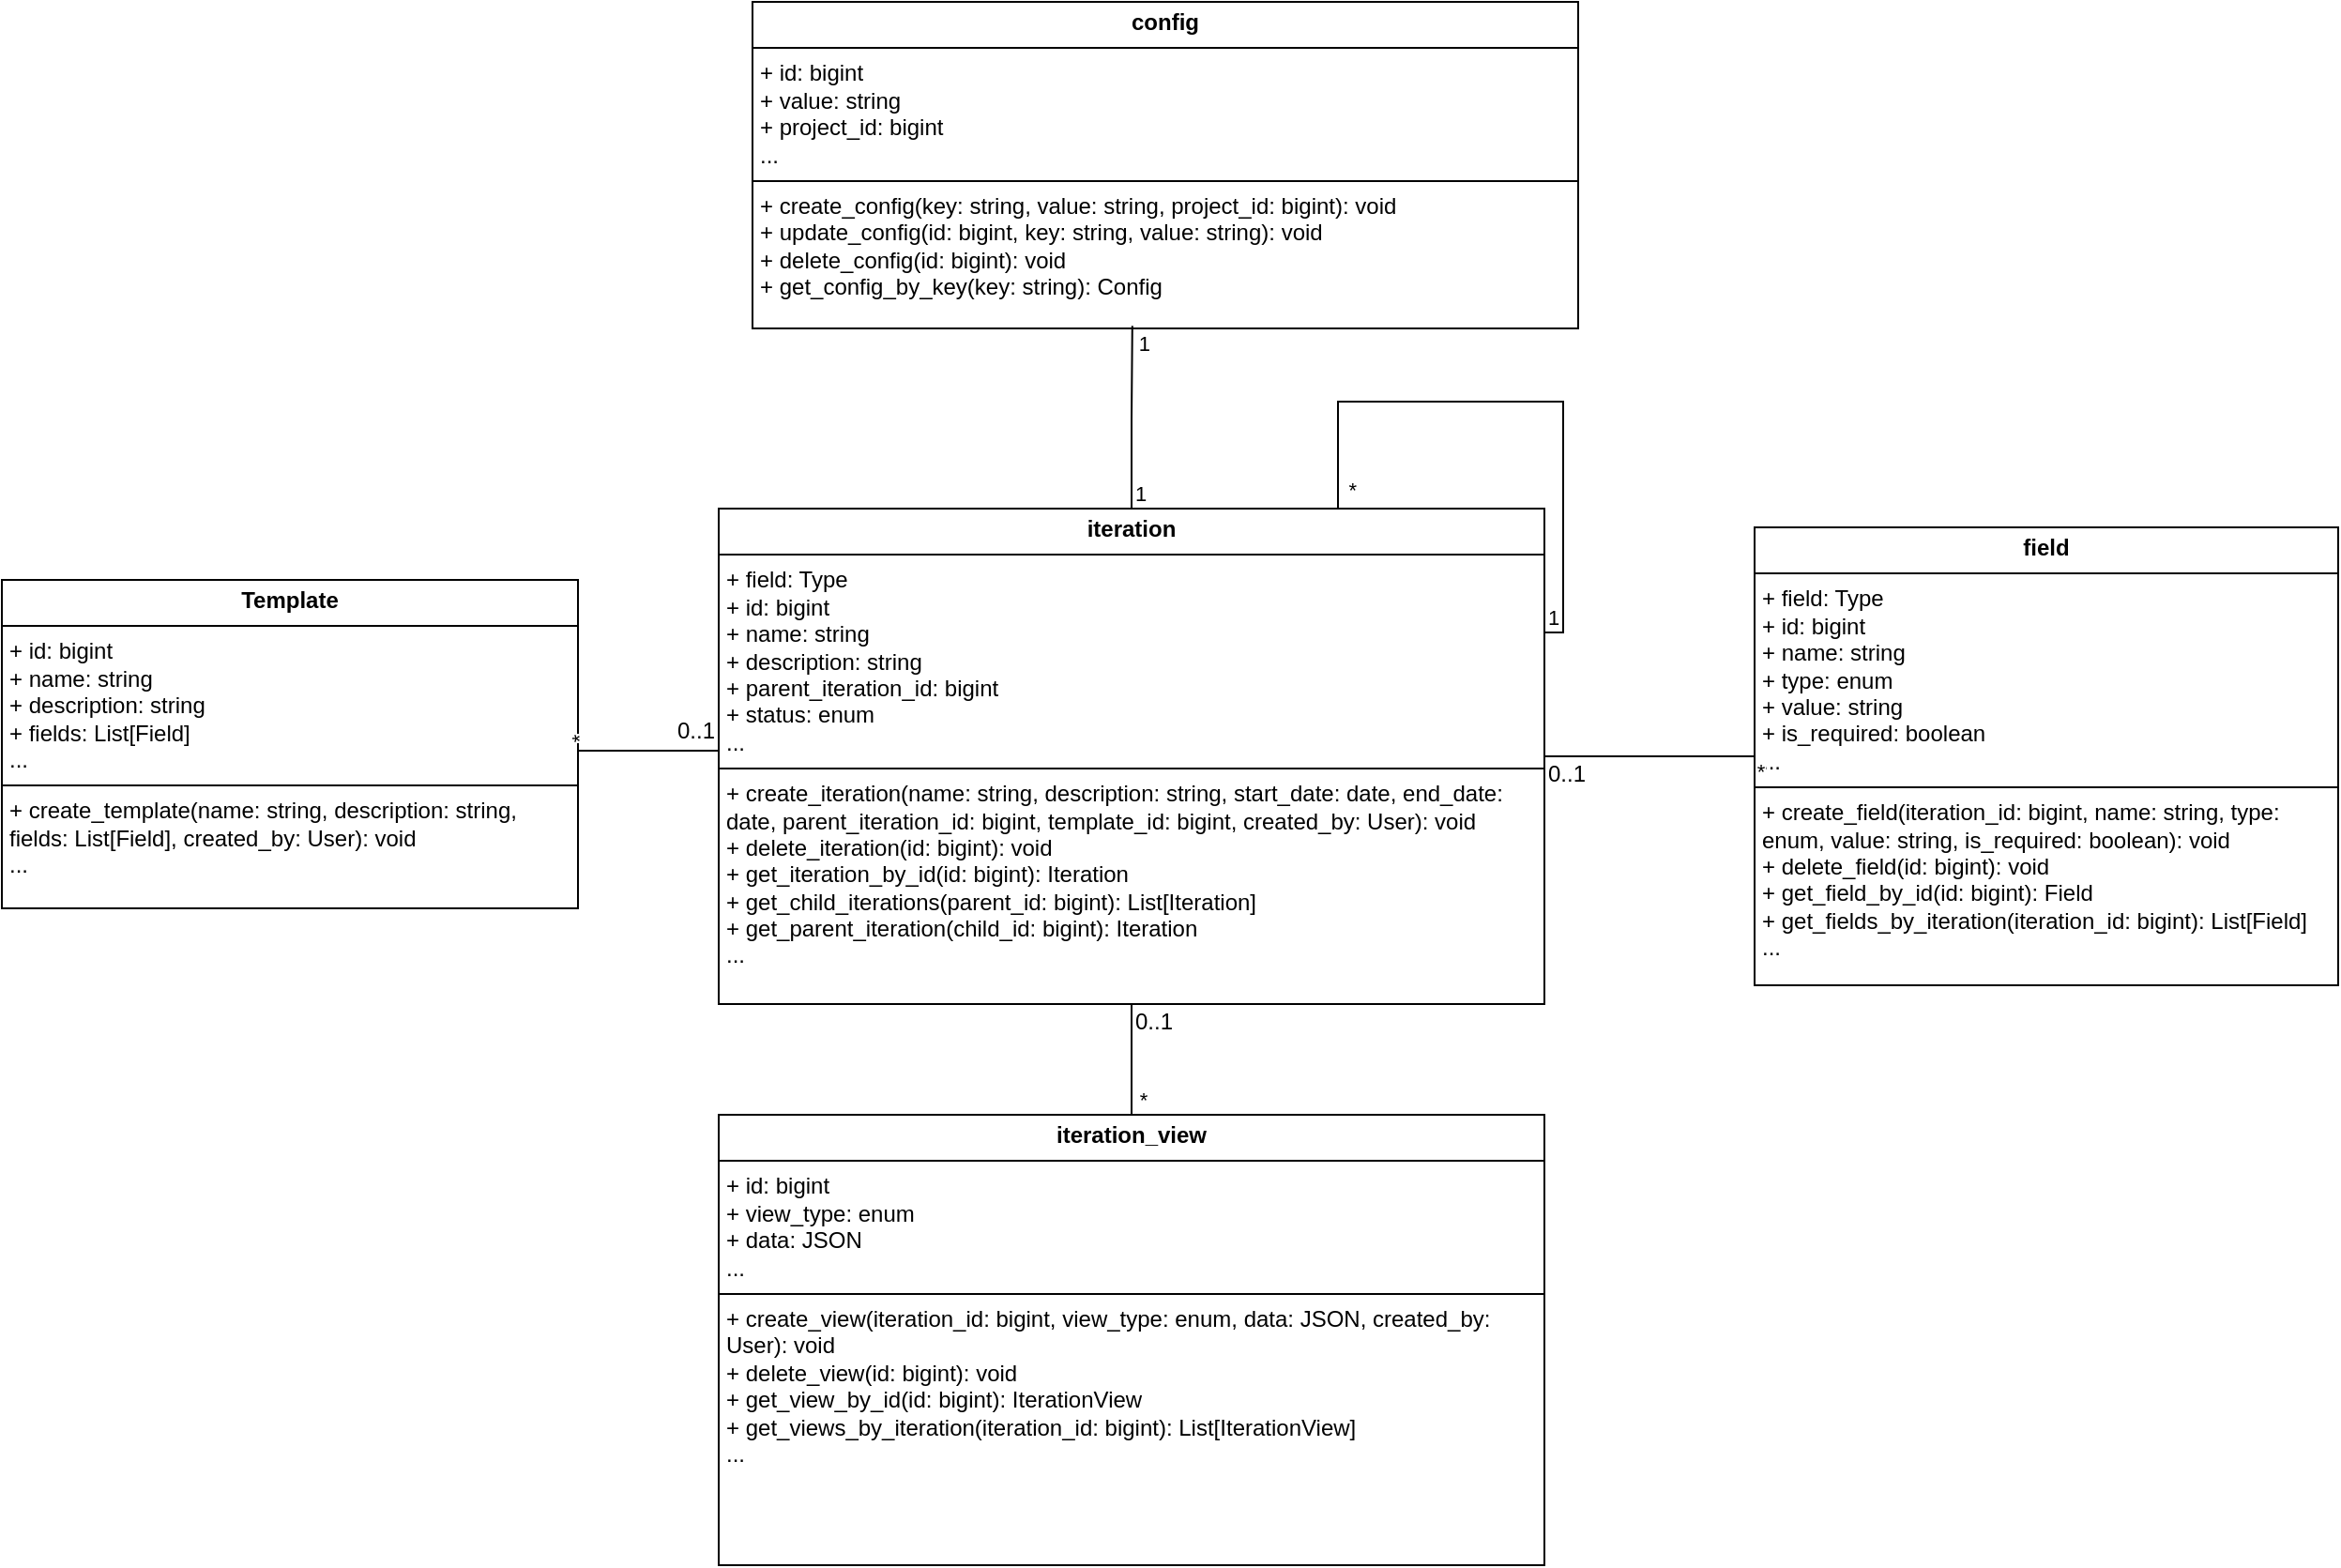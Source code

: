 <mxfile version="26.1.0">
  <diagram id="C5RBs43oDa-KdzZeNtuy" name="Page-1">
    <mxGraphModel dx="1051" dy="917" grid="0" gridSize="10" guides="1" tooltips="1" connect="1" arrows="1" fold="1" page="0" pageScale="1" pageWidth="827" pageHeight="1169" math="0" shadow="0">
      <root>
        <mxCell id="WIyWlLk6GJQsqaUBKTNV-0" />
        <mxCell id="WIyWlLk6GJQsqaUBKTNV-1" parent="WIyWlLk6GJQsqaUBKTNV-0" />
        <mxCell id="lN_DlFAbtDQ7mjsaLQ17-4" value="&lt;p style=&quot;margin:0px;margin-top:4px;text-align:center;&quot;&gt;&lt;b&gt;iteration_view&lt;/b&gt;&lt;/p&gt;&lt;hr size=&quot;1&quot; style=&quot;border-style:solid;&quot;&gt;&lt;p style=&quot;margin:0px;margin-left:4px;&quot;&gt;&lt;span style=&quot;background-color: transparent; color: light-dark(rgb(0, 0, 0), rgb(255, 255, 255));&quot;&gt;+ id: bigint&lt;/span&gt;&lt;/p&gt;&lt;p style=&quot;margin:0px;margin-left:4px;&quot;&gt;+ view_type: enum&lt;/p&gt;&lt;p style=&quot;margin:0px;margin-left:4px;&quot;&gt;+ data: JSON&lt;/p&gt;&lt;p style=&quot;margin:0px;margin-left:4px;&quot;&gt;...&lt;/p&gt;&lt;hr size=&quot;1&quot; style=&quot;border-style:solid;&quot;&gt;&lt;p style=&quot;margin:0px;margin-left:4px;&quot;&gt;&lt;span style=&quot;background-color: transparent; color: light-dark(rgb(0, 0, 0), rgb(255, 255, 255));&quot;&gt;+ create_view(iteration_id: bigint, view_type: enum, data: JSON, created_by: User): void&lt;/span&gt;&lt;/p&gt;&lt;p style=&quot;margin:0px;margin-left:4px;&quot;&gt;&lt;span style=&quot;background-color: transparent; color: light-dark(rgb(0, 0, 0), rgb(255, 255, 255));&quot;&gt;+ delete_view(id: bigint): void&lt;/span&gt;&lt;/p&gt;&lt;p style=&quot;margin:0px;margin-left:4px;&quot;&gt;+ get_view_by_id(id: bigint): IterationView&lt;/p&gt;&lt;p style=&quot;margin:0px;margin-left:4px;&quot;&gt;+ get_views_by_iteration(iteration_id: bigint): List[IterationView]&lt;/p&gt;&lt;p style=&quot;margin:0px;margin-left:4px;&quot;&gt;...&lt;/p&gt;" style="verticalAlign=top;align=left;overflow=fill;html=1;whiteSpace=wrap;" parent="WIyWlLk6GJQsqaUBKTNV-1" vertex="1">
          <mxGeometry x="892" y="826" width="440" height="240" as="geometry" />
        </mxCell>
        <mxCell id="lN_DlFAbtDQ7mjsaLQ17-5" value="&lt;p style=&quot;margin:0px;margin-top:4px;text-align:center;&quot;&gt;&lt;b&gt;iteration&lt;/b&gt;&lt;/p&gt;&lt;hr size=&quot;1&quot; style=&quot;border-style:solid;&quot;&gt;&lt;p style=&quot;margin:0px;margin-left:4px;&quot;&gt;+ field: Type&lt;/p&gt;&lt;p style=&quot;margin:0px;margin-left:4px;&quot;&gt;+ id: bigint&lt;/p&gt;&lt;p style=&quot;margin:0px;margin-left:4px;&quot;&gt;+ name: string&lt;/p&gt;&lt;p style=&quot;margin:0px;margin-left:4px;&quot;&gt;+ description: string&lt;/p&gt;&lt;p style=&quot;margin:0px;margin-left:4px;&quot;&gt;&lt;span style=&quot;background-color: transparent; color: light-dark(rgb(0, 0, 0), rgb(255, 255, 255));&quot;&gt;+ parent_iteration_id: bigint&lt;/span&gt;&lt;/p&gt;&lt;p style=&quot;margin:0px;margin-left:4px;&quot;&gt;+ status: enum&lt;/p&gt;&lt;p style=&quot;margin:0px;margin-left:4px;&quot;&gt;...&lt;/p&gt;&lt;hr size=&quot;1&quot; style=&quot;border-style:solid;&quot;&gt;&lt;p style=&quot;margin:0px;margin-left:4px;&quot;&gt;&lt;span style=&quot;background-color: transparent; color: light-dark(rgb(0, 0, 0), rgb(255, 255, 255));&quot;&gt;+ create_iteration(name: string, description: string, start_date: date, end_date: date, parent_iteration_id: bigint, template_id: bigint, created_by: User): void&lt;/span&gt;&lt;/p&gt;&lt;p style=&quot;margin:0px;margin-left:4px;&quot;&gt;&lt;span style=&quot;background-color: transparent; color: light-dark(rgb(0, 0, 0), rgb(255, 255, 255));&quot;&gt;+ delete_iteration(id: bigint): void&lt;/span&gt;&lt;/p&gt;&lt;p style=&quot;margin:0px;margin-left:4px;&quot;&gt;+ get_iteration_by_id(id: bigint): Iteration&lt;/p&gt;&lt;p style=&quot;margin:0px;margin-left:4px;&quot;&gt;+ get_child_iterations(parent_id: bigint): List[Iteration]&lt;/p&gt;&lt;p style=&quot;margin:0px;margin-left:4px;&quot;&gt;+ get_parent_iteration(child_id: bigint): Iteration&lt;/p&gt;&lt;p style=&quot;margin:0px;margin-left:4px;&quot;&gt;...&lt;/p&gt;" style="verticalAlign=top;align=left;overflow=fill;html=1;whiteSpace=wrap;" parent="WIyWlLk6GJQsqaUBKTNV-1" vertex="1">
          <mxGeometry x="892" y="503" width="440" height="264" as="geometry" />
        </mxCell>
        <mxCell id="lN_DlFAbtDQ7mjsaLQ17-7" value="&lt;p style=&quot;margin:0px;margin-top:4px;text-align:center;&quot;&gt;&lt;b&gt;field&lt;/b&gt;&lt;/p&gt;&lt;hr size=&quot;1&quot; style=&quot;border-style:solid;&quot;&gt;&lt;p style=&quot;margin:0px;margin-left:4px;&quot;&gt;+ field: Type&lt;/p&gt;&lt;p style=&quot;margin:0px;margin-left:4px;&quot;&gt;+ id: bigint&lt;/p&gt;&lt;p style=&quot;margin:0px;margin-left:4px;&quot;&gt;+ name: string&lt;/p&gt;&lt;p style=&quot;margin:0px;margin-left:4px;&quot;&gt;+ type: enum&lt;/p&gt;&lt;p style=&quot;margin:0px;margin-left:4px;&quot;&gt;+ value: string&lt;/p&gt;&lt;p style=&quot;margin:0px;margin-left:4px;&quot;&gt;+ is_required: boolean&lt;/p&gt;&lt;p style=&quot;margin:0px;margin-left:4px;&quot;&gt;...&lt;/p&gt;&lt;hr size=&quot;1&quot; style=&quot;border-style:solid;&quot;&gt;&lt;p style=&quot;margin:0px;margin-left:4px;&quot;&gt;&lt;span style=&quot;background-color: transparent; color: light-dark(rgb(0, 0, 0), rgb(255, 255, 255));&quot;&gt;+ create_field(iteration_id: bigint, name: string, type: enum, value: string, is_required: boolean): void&lt;/span&gt;&lt;/p&gt;&lt;p style=&quot;margin:0px;margin-left:4px;&quot;&gt;+ delete_field(id: bigint): void&lt;/p&gt;&lt;p style=&quot;margin:0px;margin-left:4px;&quot;&gt;+ get_field_by_id(id: bigint): Field&lt;/p&gt;&lt;p style=&quot;margin:0px;margin-left:4px;&quot;&gt;+ get_fields_by_iteration(iteration_id: bigint): List[Field]&lt;/p&gt;&lt;p style=&quot;margin:0px;margin-left:4px;&quot;&gt;...&lt;/p&gt;" style="verticalAlign=top;align=left;overflow=fill;html=1;whiteSpace=wrap;" parent="WIyWlLk6GJQsqaUBKTNV-1" vertex="1">
          <mxGeometry x="1444" y="513" width="311" height="244" as="geometry" />
        </mxCell>
        <mxCell id="lN_DlFAbtDQ7mjsaLQ17-14" value="" style="endArrow=none;shadow=0;strokeWidth=1;rounded=0;curved=0;endFill=1;edgeStyle=elbowEdgeStyle;elbow=vertical;entryX=0.5;entryY=0;entryDx=0;entryDy=0;exitX=0.5;exitY=1;exitDx=0;exitDy=0;startFill=0;" parent="WIyWlLk6GJQsqaUBKTNV-1" source="lN_DlFAbtDQ7mjsaLQ17-5" target="lN_DlFAbtDQ7mjsaLQ17-4" edge="1">
          <mxGeometry x="0.5" y="41" relative="1" as="geometry">
            <mxPoint x="997" y="216" as="sourcePoint" />
            <mxPoint x="1054" y="345" as="targetPoint" />
            <mxPoint x="-40" y="32" as="offset" />
          </mxGeometry>
        </mxCell>
        <mxCell id="lN_DlFAbtDQ7mjsaLQ17-15" value="0..1" style="resizable=0;align=left;verticalAlign=bottom;labelBackgroundColor=none;fontSize=12;" parent="lN_DlFAbtDQ7mjsaLQ17-14" connectable="0" vertex="1">
          <mxGeometry x="-1" relative="1" as="geometry">
            <mxPoint y="18" as="offset" />
          </mxGeometry>
        </mxCell>
        <mxCell id="lN_DlFAbtDQ7mjsaLQ17-17" value="*" style="edgeLabel;html=1;align=center;verticalAlign=middle;resizable=0;points=[];" parent="lN_DlFAbtDQ7mjsaLQ17-14" vertex="1" connectable="0">
          <mxGeometry x="0.566" y="-3" relative="1" as="geometry">
            <mxPoint x="9" y="5" as="offset" />
          </mxGeometry>
        </mxCell>
        <mxCell id="lN_DlFAbtDQ7mjsaLQ17-26" value="&lt;p style=&quot;margin:0px;margin-top:4px;text-align:center;&quot;&gt;&lt;b&gt;config&lt;/b&gt;&lt;/p&gt;&lt;hr size=&quot;1&quot; style=&quot;border-style:solid;&quot;&gt;&lt;p style=&quot;margin:0px;margin-left:4px;&quot;&gt;&lt;span style=&quot;background-color: transparent; color: light-dark(rgb(0, 0, 0), rgb(255, 255, 255));&quot;&gt;+ id: bigint&lt;/span&gt;&lt;/p&gt;&lt;p style=&quot;margin:0px;margin-left:4px;&quot;&gt;&lt;span style=&quot;background-color: transparent; color: light-dark(rgb(0, 0, 0), rgb(255, 255, 255));&quot;&gt;+ value: string&lt;/span&gt;&lt;/p&gt;&lt;p style=&quot;margin:0px;margin-left:4px;&quot;&gt;+ project_id: bigint&lt;/p&gt;&lt;p style=&quot;margin:0px;margin-left:4px;&quot;&gt;...&lt;/p&gt;&lt;hr size=&quot;1&quot; style=&quot;border-style:solid;&quot;&gt;&lt;p style=&quot;margin:0px;margin-left:4px;&quot;&gt;&lt;span style=&quot;background-color: transparent; color: light-dark(rgb(0, 0, 0), rgb(255, 255, 255));&quot;&gt;+ create_config(key: string, value: string, project_id: bigint): void&lt;/span&gt;&lt;/p&gt;&lt;p style=&quot;margin:0px;margin-left:4px;&quot;&gt;+ update_config(id: bigint, key: string, value: string): void&lt;/p&gt;&lt;p style=&quot;margin:0px;margin-left:4px;&quot;&gt;+ delete_config(id: bigint): void&lt;/p&gt;&lt;p style=&quot;margin:0px;margin-left:4px;&quot;&gt;+ get_config_by_key(key: string): Config&lt;/p&gt;" style="verticalAlign=top;align=left;overflow=fill;html=1;whiteSpace=wrap;" parent="WIyWlLk6GJQsqaUBKTNV-1" vertex="1">
          <mxGeometry x="910" y="233" width="440" height="174" as="geometry" />
        </mxCell>
        <mxCell id="lN_DlFAbtDQ7mjsaLQ17-27" value="&lt;p style=&quot;margin:0px;margin-top:4px;text-align:center;&quot;&gt;&lt;b&gt;Template&lt;/b&gt;&lt;/p&gt;&lt;hr size=&quot;1&quot; style=&quot;border-style:solid;&quot;&gt;&lt;p style=&quot;margin:0px;margin-left:4px;&quot;&gt;&lt;span style=&quot;background-color: transparent; color: light-dark(rgb(0, 0, 0), rgb(255, 255, 255));&quot;&gt;+ id: bigint&lt;/span&gt;&lt;/p&gt;&lt;p style=&quot;margin:0px;margin-left:4px;&quot;&gt;+ name: string&lt;/p&gt;&lt;p style=&quot;margin:0px;margin-left:4px;&quot;&gt;+ description: string&lt;/p&gt;&lt;p style=&quot;margin:0px;margin-left:4px;&quot;&gt;+ fields: List[Field]&lt;/p&gt;&lt;p style=&quot;margin:0px;margin-left:4px;&quot;&gt;...&lt;/p&gt;&lt;hr size=&quot;1&quot; style=&quot;border-style:solid;&quot;&gt;&lt;p style=&quot;margin:0px;margin-left:4px;&quot;&gt;&lt;span style=&quot;background-color: transparent; color: light-dark(rgb(0, 0, 0), rgb(255, 255, 255));&quot;&gt;+ create_template(name: string, description: string, fields: List[Field], created_by: User): void&lt;/span&gt;&lt;/p&gt;&lt;p style=&quot;margin:0px;margin-left:4px;&quot;&gt;&lt;span style=&quot;background-color: transparent; color: light-dark(rgb(0, 0, 0), rgb(255, 255, 255));&quot;&gt;...&lt;/span&gt;&lt;/p&gt;" style="verticalAlign=top;align=left;overflow=fill;html=1;whiteSpace=wrap;" parent="WIyWlLk6GJQsqaUBKTNV-1" vertex="1">
          <mxGeometry x="510" y="541" width="307" height="175" as="geometry" />
        </mxCell>
        <mxCell id="lN_DlFAbtDQ7mjsaLQ17-32" value="" style="endArrow=none;shadow=0;strokeWidth=1;rounded=0;endFill=1;edgeStyle=orthogonalEdgeStyle;elbow=vertical;exitX=1;exitY=0.5;exitDx=0;exitDy=0;entryX=0;entryY=0.5;entryDx=0;entryDy=0;startFill=0;" parent="WIyWlLk6GJQsqaUBKTNV-1" source="lN_DlFAbtDQ7mjsaLQ17-5" target="lN_DlFAbtDQ7mjsaLQ17-7" edge="1">
          <mxGeometry x="0.5" y="41" relative="1" as="geometry">
            <mxPoint x="1052" y="498" as="sourcePoint" />
            <mxPoint x="1515" y="509" as="targetPoint" />
            <mxPoint x="-40" y="32" as="offset" />
          </mxGeometry>
        </mxCell>
        <mxCell id="lN_DlFAbtDQ7mjsaLQ17-33" value="0..1" style="resizable=0;align=left;verticalAlign=bottom;labelBackgroundColor=none;fontSize=12;" parent="lN_DlFAbtDQ7mjsaLQ17-32" connectable="0" vertex="1">
          <mxGeometry x="-1" relative="1" as="geometry">
            <mxPoint y="18" as="offset" />
          </mxGeometry>
        </mxCell>
        <mxCell id="lN_DlFAbtDQ7mjsaLQ17-35" value="*" style="edgeLabel;html=1;align=center;verticalAlign=middle;resizable=0;points=[];" parent="lN_DlFAbtDQ7mjsaLQ17-32" vertex="1" connectable="0">
          <mxGeometry x="0.566" y="-3" relative="1" as="geometry">
            <mxPoint x="27" y="5" as="offset" />
          </mxGeometry>
        </mxCell>
        <mxCell id="lN_DlFAbtDQ7mjsaLQ17-37" value="" style="endArrow=none;html=1;edgeStyle=orthogonalEdgeStyle;rounded=0;entryX=0.46;entryY=0.992;entryDx=0;entryDy=0;entryPerimeter=0;exitX=0.5;exitY=0;exitDx=0;exitDy=0;" parent="WIyWlLk6GJQsqaUBKTNV-1" source="lN_DlFAbtDQ7mjsaLQ17-5" target="lN_DlFAbtDQ7mjsaLQ17-26" edge="1">
          <mxGeometry relative="1" as="geometry">
            <mxPoint x="905" y="467" as="sourcePoint" />
            <mxPoint x="1065" y="467" as="targetPoint" />
          </mxGeometry>
        </mxCell>
        <mxCell id="lN_DlFAbtDQ7mjsaLQ17-38" value="1" style="edgeLabel;resizable=0;html=1;align=left;verticalAlign=bottom;" parent="lN_DlFAbtDQ7mjsaLQ17-37" connectable="0" vertex="1">
          <mxGeometry x="-1" relative="1" as="geometry" />
        </mxCell>
        <mxCell id="lN_DlFAbtDQ7mjsaLQ17-39" value="1" style="edgeLabel;resizable=0;html=1;align=right;verticalAlign=bottom;" parent="lN_DlFAbtDQ7mjsaLQ17-37" connectable="0" vertex="1">
          <mxGeometry x="1" relative="1" as="geometry">
            <mxPoint x="10" y="18" as="offset" />
          </mxGeometry>
        </mxCell>
        <mxCell id="lN_DlFAbtDQ7mjsaLQ17-40" value="" style="endArrow=none;shadow=0;strokeWidth=1;rounded=0;curved=0;endFill=1;edgeStyle=elbowEdgeStyle;elbow=vertical;entryX=1;entryY=0.5;entryDx=0;entryDy=0;exitX=0;exitY=0.5;exitDx=0;exitDy=0;startFill=0;" parent="WIyWlLk6GJQsqaUBKTNV-1" source="lN_DlFAbtDQ7mjsaLQ17-5" target="lN_DlFAbtDQ7mjsaLQ17-27" edge="1">
          <mxGeometry x="0.5" y="41" relative="1" as="geometry">
            <mxPoint x="1052" y="498" as="sourcePoint" />
            <mxPoint x="1052" y="598" as="targetPoint" />
            <mxPoint x="-40" y="32" as="offset" />
          </mxGeometry>
        </mxCell>
        <mxCell id="lN_DlFAbtDQ7mjsaLQ17-43" value="*" style="edgeLabel;html=1;align=center;verticalAlign=middle;resizable=0;points=[];rotation=-90;" parent="lN_DlFAbtDQ7mjsaLQ17-40" vertex="1" connectable="0">
          <mxGeometry x="0.566" y="-3" relative="1" as="geometry">
            <mxPoint x="-14" y="-3" as="offset" />
          </mxGeometry>
        </mxCell>
        <mxCell id="lN_DlFAbtDQ7mjsaLQ17-41" value="0..1" style="resizable=0;align=left;verticalAlign=bottom;labelBackgroundColor=none;fontSize=12;" parent="lN_DlFAbtDQ7mjsaLQ17-40" connectable="0" vertex="1">
          <mxGeometry x="-1" relative="1" as="geometry">
            <mxPoint x="-24" y="-5" as="offset" />
          </mxGeometry>
        </mxCell>
        <mxCell id="lN_DlFAbtDQ7mjsaLQ17-44" value="" style="endArrow=none;html=1;edgeStyle=orthogonalEdgeStyle;rounded=0;exitX=1;exitY=0.25;exitDx=0;exitDy=0;endFill=0;entryX=0.75;entryY=0;entryDx=0;entryDy=0;startFill=0;" parent="WIyWlLk6GJQsqaUBKTNV-1" source="lN_DlFAbtDQ7mjsaLQ17-5" edge="1" target="lN_DlFAbtDQ7mjsaLQ17-5">
          <mxGeometry relative="1" as="geometry">
            <mxPoint x="1052" y="408" as="sourcePoint" />
            <mxPoint x="1241" y="400" as="targetPoint" />
            <Array as="points">
              <mxPoint x="1342" y="569" />
              <mxPoint x="1342" y="446" />
              <mxPoint x="1222" y="446" />
            </Array>
          </mxGeometry>
        </mxCell>
        <mxCell id="lN_DlFAbtDQ7mjsaLQ17-45" value="1" style="edgeLabel;resizable=0;html=1;align=left;verticalAlign=bottom;" parent="lN_DlFAbtDQ7mjsaLQ17-44" connectable="0" vertex="1">
          <mxGeometry x="-1" relative="1" as="geometry" />
        </mxCell>
        <mxCell id="lN_DlFAbtDQ7mjsaLQ17-46" value="*" style="edgeLabel;resizable=0;html=1;align=right;verticalAlign=bottom;" parent="lN_DlFAbtDQ7mjsaLQ17-44" connectable="0" vertex="1">
          <mxGeometry x="1" relative="1" as="geometry">
            <mxPoint x="10" y="-2" as="offset" />
          </mxGeometry>
        </mxCell>
      </root>
    </mxGraphModel>
  </diagram>
</mxfile>
